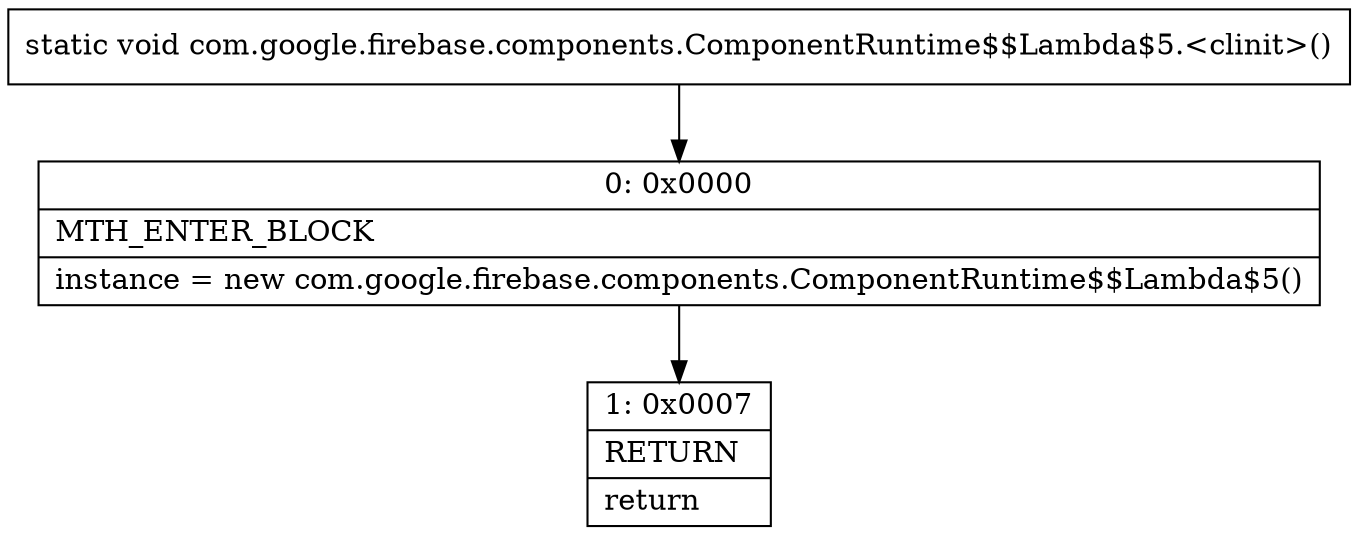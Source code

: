 digraph "CFG forcom.google.firebase.components.ComponentRuntime$$Lambda$5.\<clinit\>()V" {
Node_0 [shape=record,label="{0\:\ 0x0000|MTH_ENTER_BLOCK\l|instance = new com.google.firebase.components.ComponentRuntime$$Lambda$5()\l}"];
Node_1 [shape=record,label="{1\:\ 0x0007|RETURN\l|return\l}"];
MethodNode[shape=record,label="{static void com.google.firebase.components.ComponentRuntime$$Lambda$5.\<clinit\>() }"];
MethodNode -> Node_0;
Node_0 -> Node_1;
}

